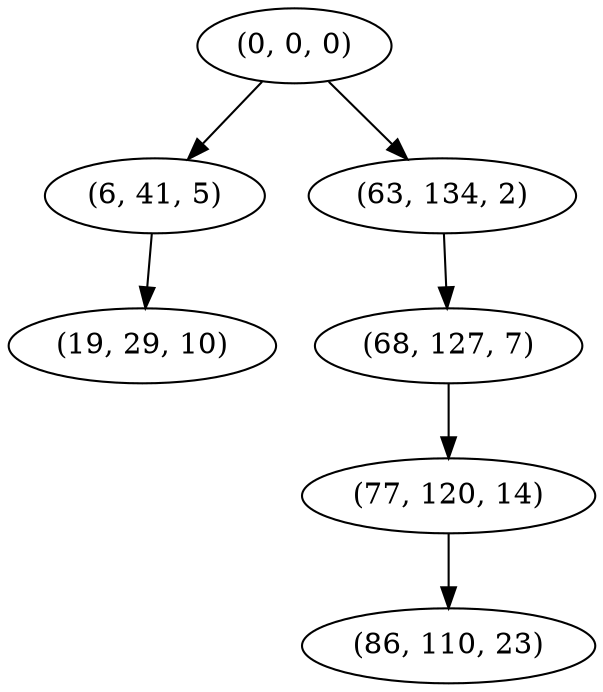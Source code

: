 digraph tree {
    "(0, 0, 0)";
    "(6, 41, 5)";
    "(19, 29, 10)";
    "(63, 134, 2)";
    "(68, 127, 7)";
    "(77, 120, 14)";
    "(86, 110, 23)";
    "(0, 0, 0)" -> "(6, 41, 5)";
    "(0, 0, 0)" -> "(63, 134, 2)";
    "(6, 41, 5)" -> "(19, 29, 10)";
    "(63, 134, 2)" -> "(68, 127, 7)";
    "(68, 127, 7)" -> "(77, 120, 14)";
    "(77, 120, 14)" -> "(86, 110, 23)";
}
